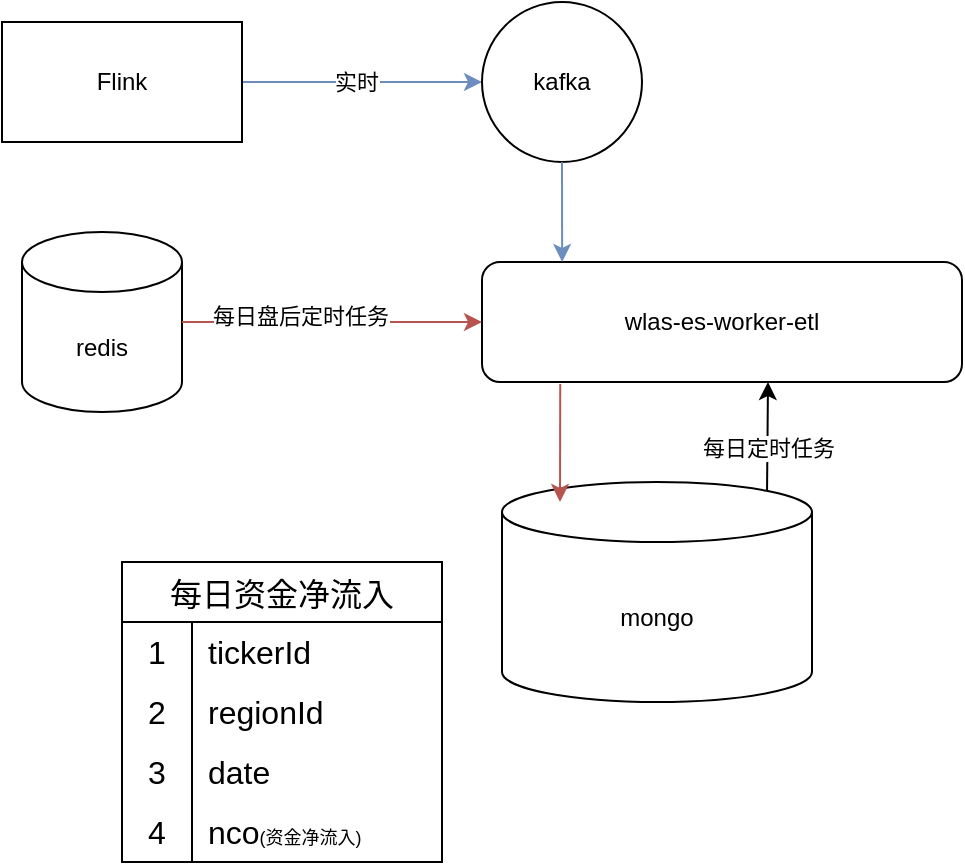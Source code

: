 <mxfile version="20.8.5" type="github" pages="2">
  <diagram id="C5RBs43oDa-KdzZeNtuy" name="Page-1">
    <mxGraphModel dx="867" dy="458" grid="1" gridSize="10" guides="1" tooltips="1" connect="1" arrows="1" fold="1" page="1" pageScale="1" pageWidth="827" pageHeight="1169" math="0" shadow="0">
      <root>
        <mxCell id="WIyWlLk6GJQsqaUBKTNV-0" />
        <mxCell id="WIyWlLk6GJQsqaUBKTNV-1" parent="WIyWlLk6GJQsqaUBKTNV-0" />
        <mxCell id="0sK6oK3GfoSKicFpAwXB-0" value="mongo" style="shape=cylinder3;whiteSpace=wrap;html=1;boundedLbl=1;backgroundOutline=1;size=15;" vertex="1" parent="WIyWlLk6GJQsqaUBKTNV-1">
          <mxGeometry x="250" y="340" width="155" height="110" as="geometry" />
        </mxCell>
        <mxCell id="0sK6oK3GfoSKicFpAwXB-8" value="" style="edgeStyle=orthogonalEdgeStyle;rounded=0;orthogonalLoop=1;jettySize=auto;html=1;fillColor=#dae8fc;strokeColor=#6c8ebf;" edge="1" parent="WIyWlLk6GJQsqaUBKTNV-1" source="0sK6oK3GfoSKicFpAwXB-1" target="0sK6oK3GfoSKicFpAwXB-7">
          <mxGeometry relative="1" as="geometry" />
        </mxCell>
        <mxCell id="0sK6oK3GfoSKicFpAwXB-33" value="实时" style="edgeLabel;html=1;align=center;verticalAlign=middle;resizable=0;points=[];" vertex="1" connectable="0" parent="0sK6oK3GfoSKicFpAwXB-8">
          <mxGeometry x="-0.056" relative="1" as="geometry">
            <mxPoint as="offset" />
          </mxGeometry>
        </mxCell>
        <mxCell id="0sK6oK3GfoSKicFpAwXB-1" value="Flink" style="rounded=0;whiteSpace=wrap;html=1;" vertex="1" parent="WIyWlLk6GJQsqaUBKTNV-1">
          <mxGeometry y="110" width="120" height="60" as="geometry" />
        </mxCell>
        <mxCell id="0sK6oK3GfoSKicFpAwXB-7" value="kafka" style="ellipse;whiteSpace=wrap;html=1;aspect=fixed;" vertex="1" parent="WIyWlLk6GJQsqaUBKTNV-1">
          <mxGeometry x="240" y="100" width="80" height="80" as="geometry" />
        </mxCell>
        <mxCell id="0sK6oK3GfoSKicFpAwXB-9" value="wlas-es-worker-etl" style="rounded=1;whiteSpace=wrap;html=1;" vertex="1" parent="WIyWlLk6GJQsqaUBKTNV-1">
          <mxGeometry x="240" y="230" width="240" height="60" as="geometry" />
        </mxCell>
        <mxCell id="0sK6oK3GfoSKicFpAwXB-23" value="" style="endArrow=classic;html=1;rounded=0;exitX=0.5;exitY=1;exitDx=0;exitDy=0;entryX=0.167;entryY=0;entryDx=0;entryDy=0;entryPerimeter=0;fillColor=#dae8fc;strokeColor=#6c8ebf;" edge="1" parent="WIyWlLk6GJQsqaUBKTNV-1" source="0sK6oK3GfoSKicFpAwXB-7" target="0sK6oK3GfoSKicFpAwXB-9">
          <mxGeometry width="50" height="50" relative="1" as="geometry">
            <mxPoint x="350" y="360" as="sourcePoint" />
            <mxPoint x="400" y="310" as="targetPoint" />
          </mxGeometry>
        </mxCell>
        <mxCell id="0sK6oK3GfoSKicFpAwXB-24" value="" style="endArrow=classic;html=1;rounded=0;exitX=0.163;exitY=1.017;exitDx=0;exitDy=0;exitPerimeter=0;fillColor=#f8cecc;strokeColor=#b85450;" edge="1" parent="WIyWlLk6GJQsqaUBKTNV-1" source="0sK6oK3GfoSKicFpAwXB-9">
          <mxGeometry width="50" height="50" relative="1" as="geometry">
            <mxPoint x="350" y="360" as="sourcePoint" />
            <mxPoint x="279" y="350" as="targetPoint" />
          </mxGeometry>
        </mxCell>
        <mxCell id="0sK6oK3GfoSKicFpAwXB-26" value="" style="endArrow=classic;html=1;rounded=0;exitX=0.855;exitY=0;exitDx=0;exitDy=4.35;exitPerimeter=0;" edge="1" parent="WIyWlLk6GJQsqaUBKTNV-1" source="0sK6oK3GfoSKicFpAwXB-0">
          <mxGeometry width="50" height="50" relative="1" as="geometry">
            <mxPoint x="350" y="360" as="sourcePoint" />
            <mxPoint x="383" y="290" as="targetPoint" />
          </mxGeometry>
        </mxCell>
        <mxCell id="0sK6oK3GfoSKicFpAwXB-27" value="每日定时任务" style="edgeLabel;html=1;align=center;verticalAlign=middle;resizable=0;points=[];" vertex="1" connectable="0" parent="0sK6oK3GfoSKicFpAwXB-26">
          <mxGeometry x="-0.207" relative="1" as="geometry">
            <mxPoint as="offset" />
          </mxGeometry>
        </mxCell>
        <mxCell id="0sK6oK3GfoSKicFpAwXB-30" value="redis" style="shape=cylinder3;whiteSpace=wrap;html=1;boundedLbl=1;backgroundOutline=1;size=15;labelBorderColor=none;" vertex="1" parent="WIyWlLk6GJQsqaUBKTNV-1">
          <mxGeometry x="10" y="215" width="80" height="90" as="geometry" />
        </mxCell>
        <mxCell id="0sK6oK3GfoSKicFpAwXB-31" value="" style="endArrow=classic;html=1;rounded=0;exitX=1;exitY=0.5;exitDx=0;exitDy=0;exitPerimeter=0;entryX=0;entryY=0.5;entryDx=0;entryDy=0;fillColor=#f8cecc;strokeColor=#b85450;" edge="1" parent="WIyWlLk6GJQsqaUBKTNV-1" source="0sK6oK3GfoSKicFpAwXB-30" target="0sK6oK3GfoSKicFpAwXB-9">
          <mxGeometry width="50" height="50" relative="1" as="geometry">
            <mxPoint x="170" y="300" as="sourcePoint" />
            <mxPoint x="220" y="250" as="targetPoint" />
          </mxGeometry>
        </mxCell>
        <mxCell id="0sK6oK3GfoSKicFpAwXB-32" value="每日盘后定时任务" style="edgeLabel;html=1;align=center;verticalAlign=middle;resizable=0;points=[];" vertex="1" connectable="0" parent="0sK6oK3GfoSKicFpAwXB-31">
          <mxGeometry x="-0.213" y="3" relative="1" as="geometry">
            <mxPoint as="offset" />
          </mxGeometry>
        </mxCell>
        <mxCell id="0sK6oK3GfoSKicFpAwXB-110" value="每日资金净流入" style="shape=table;startSize=30;container=1;collapsible=0;childLayout=tableLayout;fixedRows=1;rowLines=0;fontStyle=0;strokeColor=default;fontSize=16;labelBorderColor=none;" vertex="1" parent="WIyWlLk6GJQsqaUBKTNV-1">
          <mxGeometry x="60" y="380" width="160" height="150" as="geometry" />
        </mxCell>
        <mxCell id="0sK6oK3GfoSKicFpAwXB-111" value="" style="shape=tableRow;horizontal=0;startSize=0;swimlaneHead=0;swimlaneBody=0;top=0;left=0;bottom=0;right=0;collapsible=0;dropTarget=0;fillColor=none;points=[[0,0.5],[1,0.5]];portConstraint=eastwest;strokeColor=inherit;fontSize=16;labelBorderColor=none;" vertex="1" parent="0sK6oK3GfoSKicFpAwXB-110">
          <mxGeometry y="30" width="160" height="30" as="geometry" />
        </mxCell>
        <mxCell id="0sK6oK3GfoSKicFpAwXB-112" value="1" style="shape=partialRectangle;html=1;whiteSpace=wrap;connectable=0;fillColor=none;top=0;left=0;bottom=0;right=0;overflow=hidden;pointerEvents=1;strokeColor=inherit;fontSize=16;labelBorderColor=none;" vertex="1" parent="0sK6oK3GfoSKicFpAwXB-111">
          <mxGeometry width="35" height="30" as="geometry">
            <mxRectangle width="35" height="30" as="alternateBounds" />
          </mxGeometry>
        </mxCell>
        <mxCell id="0sK6oK3GfoSKicFpAwXB-113" value="tickerId" style="shape=partialRectangle;html=1;whiteSpace=wrap;connectable=0;fillColor=none;top=0;left=0;bottom=0;right=0;align=left;spacingLeft=6;overflow=hidden;strokeColor=inherit;fontSize=16;labelBorderColor=none;" vertex="1" parent="0sK6oK3GfoSKicFpAwXB-111">
          <mxGeometry x="35" width="125" height="30" as="geometry">
            <mxRectangle width="125" height="30" as="alternateBounds" />
          </mxGeometry>
        </mxCell>
        <mxCell id="0sK6oK3GfoSKicFpAwXB-114" value="" style="shape=tableRow;horizontal=0;startSize=0;swimlaneHead=0;swimlaneBody=0;top=0;left=0;bottom=0;right=0;collapsible=0;dropTarget=0;fillColor=none;points=[[0,0.5],[1,0.5]];portConstraint=eastwest;strokeColor=inherit;fontSize=16;labelBorderColor=none;" vertex="1" parent="0sK6oK3GfoSKicFpAwXB-110">
          <mxGeometry y="60" width="160" height="30" as="geometry" />
        </mxCell>
        <mxCell id="0sK6oK3GfoSKicFpAwXB-115" value="2" style="shape=partialRectangle;html=1;whiteSpace=wrap;connectable=0;fillColor=none;top=0;left=0;bottom=0;right=0;overflow=hidden;strokeColor=inherit;fontSize=16;labelBorderColor=none;" vertex="1" parent="0sK6oK3GfoSKicFpAwXB-114">
          <mxGeometry width="35" height="30" as="geometry">
            <mxRectangle width="35" height="30" as="alternateBounds" />
          </mxGeometry>
        </mxCell>
        <mxCell id="0sK6oK3GfoSKicFpAwXB-116" value="regionId" style="shape=partialRectangle;html=1;whiteSpace=wrap;connectable=0;fillColor=none;top=0;left=0;bottom=0;right=0;align=left;spacingLeft=6;overflow=hidden;strokeColor=inherit;fontSize=16;labelBorderColor=none;" vertex="1" parent="0sK6oK3GfoSKicFpAwXB-114">
          <mxGeometry x="35" width="125" height="30" as="geometry">
            <mxRectangle width="125" height="30" as="alternateBounds" />
          </mxGeometry>
        </mxCell>
        <mxCell id="0sK6oK3GfoSKicFpAwXB-117" value="" style="shape=tableRow;horizontal=0;startSize=0;swimlaneHead=0;swimlaneBody=0;top=0;left=0;bottom=0;right=0;collapsible=0;dropTarget=0;fillColor=none;points=[[0,0.5],[1,0.5]];portConstraint=eastwest;strokeColor=inherit;fontSize=16;labelBorderColor=none;" vertex="1" parent="0sK6oK3GfoSKicFpAwXB-110">
          <mxGeometry y="90" width="160" height="30" as="geometry" />
        </mxCell>
        <mxCell id="0sK6oK3GfoSKicFpAwXB-118" value="3" style="shape=partialRectangle;html=1;whiteSpace=wrap;connectable=0;fillColor=none;top=0;left=0;bottom=0;right=0;overflow=hidden;strokeColor=inherit;fontSize=16;labelBorderColor=none;" vertex="1" parent="0sK6oK3GfoSKicFpAwXB-117">
          <mxGeometry width="35" height="30" as="geometry">
            <mxRectangle width="35" height="30" as="alternateBounds" />
          </mxGeometry>
        </mxCell>
        <mxCell id="0sK6oK3GfoSKicFpAwXB-119" value="date" style="shape=partialRectangle;html=1;whiteSpace=wrap;connectable=0;fillColor=none;top=0;left=0;bottom=0;right=0;align=left;spacingLeft=6;overflow=hidden;strokeColor=inherit;fontSize=16;labelBorderColor=none;" vertex="1" parent="0sK6oK3GfoSKicFpAwXB-117">
          <mxGeometry x="35" width="125" height="30" as="geometry">
            <mxRectangle width="125" height="30" as="alternateBounds" />
          </mxGeometry>
        </mxCell>
        <mxCell id="0sK6oK3GfoSKicFpAwXB-120" style="shape=tableRow;horizontal=0;startSize=0;swimlaneHead=0;swimlaneBody=0;top=0;left=0;bottom=0;right=0;collapsible=0;dropTarget=0;fillColor=none;points=[[0,0.5],[1,0.5]];portConstraint=eastwest;strokeColor=inherit;fontSize=16;labelBorderColor=none;" vertex="1" parent="0sK6oK3GfoSKicFpAwXB-110">
          <mxGeometry y="120" width="160" height="30" as="geometry" />
        </mxCell>
        <mxCell id="0sK6oK3GfoSKicFpAwXB-121" value="4" style="shape=partialRectangle;html=1;whiteSpace=wrap;connectable=0;fillColor=none;top=0;left=0;bottom=0;right=0;overflow=hidden;strokeColor=inherit;fontSize=16;labelBorderColor=none;" vertex="1" parent="0sK6oK3GfoSKicFpAwXB-120">
          <mxGeometry width="35" height="30" as="geometry">
            <mxRectangle width="35" height="30" as="alternateBounds" />
          </mxGeometry>
        </mxCell>
        <mxCell id="0sK6oK3GfoSKicFpAwXB-122" value="nco&lt;font style=&quot;font-size: 9px;&quot;&gt;(资金净流入)&lt;/font&gt;" style="shape=partialRectangle;html=1;whiteSpace=wrap;connectable=0;fillColor=none;top=0;left=0;bottom=0;right=0;align=left;spacingLeft=6;overflow=hidden;strokeColor=inherit;fontSize=16;labelBorderColor=none;" vertex="1" parent="0sK6oK3GfoSKicFpAwXB-120">
          <mxGeometry x="35" width="125" height="30" as="geometry">
            <mxRectangle width="125" height="30" as="alternateBounds" />
          </mxGeometry>
        </mxCell>
      </root>
    </mxGraphModel>
  </diagram>
  <diagram id="wjvMj9Nch7RKc-PUQ0W6" name="第 2 页">
    <mxGraphModel dx="728" dy="377" grid="1" gridSize="10" guides="1" tooltips="1" connect="1" arrows="1" fold="1" page="1" pageScale="1" pageWidth="827" pageHeight="1169" math="0" shadow="0">
      <root>
        <mxCell id="0" />
        <mxCell id="1" parent="0" />
        <mxCell id="RfKFc-p_H9gRxyAXx0Jz-1" value="" style="rounded=0;whiteSpace=wrap;html=1;" vertex="1" parent="1">
          <mxGeometry x="39" y="170" width="750" height="420" as="geometry" />
        </mxCell>
        <mxCell id="RfKFc-p_H9gRxyAXx0Jz-2" value="" style="rounded=1;whiteSpace=wrap;html=1;" vertex="1" parent="1">
          <mxGeometry x="99" y="230" width="470" height="190" as="geometry" />
        </mxCell>
        <mxCell id="RfKFc-p_H9gRxyAXx0Jz-3" value="" style="rounded=1;whiteSpace=wrap;html=1;" vertex="1" parent="1">
          <mxGeometry x="629" y="245" width="140" height="100" as="geometry" />
        </mxCell>
        <mxCell id="RfKFc-p_H9gRxyAXx0Jz-4" value="&lt;font style=&quot;font-size: 24px&quot;&gt;&lt;b&gt;office平台&lt;/b&gt;&lt;/font&gt;" style="text;html=1;strokeColor=none;fillColor=none;align=center;verticalAlign=middle;whiteSpace=wrap;rounded=0;" vertex="1" parent="1">
          <mxGeometry x="49" y="560" width="116" height="30" as="geometry" />
        </mxCell>
        <mxCell id="RfKFc-p_H9gRxyAXx0Jz-5" value="&lt;font style=&quot;font-size: 18px&quot;&gt;DC数据平台&lt;/font&gt;&amp;nbsp;" style="text;html=1;strokeColor=none;fillColor=none;align=center;verticalAlign=middle;whiteSpace=wrap;rounded=0;fontFamily=Helvetica;fontSize=24;" vertex="1" parent="1">
          <mxGeometry x="91.5" y="380" width="155" height="30" as="geometry" />
        </mxCell>
        <mxCell id="RfKFc-p_H9gRxyAXx0Jz-6" value="&lt;font style=&quot;font-size: 14px&quot;&gt;quotes-opration-alert&lt;/font&gt;" style="text;html=1;strokeColor=none;fillColor=none;align=center;verticalAlign=middle;whiteSpace=wrap;rounded=0;fontFamily=Helvetica;fontSize=18;" vertex="1" parent="1">
          <mxGeometry x="629" y="290" width="140" height="30" as="geometry" />
        </mxCell>
        <mxCell id="RfKFc-p_H9gRxyAXx0Jz-7" value="" style="edgeStyle=orthogonalEdgeStyle;rounded=0;orthogonalLoop=1;jettySize=auto;html=1;fontFamily=Helvetica;fontSize=18;" edge="1" parent="1" source="RfKFc-p_H9gRxyAXx0Jz-9" target="RfKFc-p_H9gRxyAXx0Jz-15">
          <mxGeometry relative="1" as="geometry" />
        </mxCell>
        <mxCell id="RfKFc-p_H9gRxyAXx0Jz-8" value="&lt;font style=&quot;font-size: 12px&quot;&gt;trigger&lt;/font&gt;" style="edgeLabel;html=1;align=center;verticalAlign=middle;resizable=0;points=[];fontSize=18;fontFamily=Helvetica;" vertex="1" connectable="0" parent="RfKFc-p_H9gRxyAXx0Jz-7">
          <mxGeometry x="-0.08" relative="1" as="geometry">
            <mxPoint as="offset" />
          </mxGeometry>
        </mxCell>
        <mxCell id="RfKFc-p_H9gRxyAXx0Jz-9" value="调度中心" style="rounded=1;whiteSpace=wrap;html=1;fontFamily=Helvetica;fontSize=18;" vertex="1" parent="1">
          <mxGeometry x="119" y="270" width="100" height="50" as="geometry" />
        </mxCell>
        <mxCell id="RfKFc-p_H9gRxyAXx0Jz-10" value="Hive" style="shape=cylinder3;whiteSpace=wrap;html=1;boundedLbl=1;backgroundOutline=1;size=15;fontFamily=Helvetica;fontSize=18;" vertex="1" parent="1">
          <mxGeometry x="270" y="460" width="86" height="90" as="geometry" />
        </mxCell>
        <mxCell id="RfKFc-p_H9gRxyAXx0Jz-11" style="edgeStyle=orthogonalEdgeStyle;rounded=0;orthogonalLoop=1;jettySize=auto;html=1;exitX=0.25;exitY=1;exitDx=0;exitDy=0;fontFamily=Helvetica;fontSize=12;entryX=0.5;entryY=0;entryDx=0;entryDy=0;entryPerimeter=0;" edge="1" parent="1" source="RfKFc-p_H9gRxyAXx0Jz-15" target="RfKFc-p_H9gRxyAXx0Jz-10">
          <mxGeometry relative="1" as="geometry" />
        </mxCell>
        <mxCell id="RfKFc-p_H9gRxyAXx0Jz-12" value="查询用户集" style="edgeLabel;html=1;align=center;verticalAlign=middle;resizable=0;points=[];fontSize=12;fontFamily=Helvetica;" vertex="1" connectable="0" parent="RfKFc-p_H9gRxyAXx0Jz-11">
          <mxGeometry x="0.017" y="-2" relative="1" as="geometry">
            <mxPoint as="offset" />
          </mxGeometry>
        </mxCell>
        <mxCell id="RfKFc-p_H9gRxyAXx0Jz-13" value="" style="edgeStyle=orthogonalEdgeStyle;rounded=0;orthogonalLoop=1;jettySize=auto;html=1;fontFamily=Helvetica;fontSize=12;" edge="1" parent="1" source="RfKFc-p_H9gRxyAXx0Jz-15" target="RfKFc-p_H9gRxyAXx0Jz-21">
          <mxGeometry relative="1" as="geometry" />
        </mxCell>
        <mxCell id="RfKFc-p_H9gRxyAXx0Jz-14" value="父子triiger" style="edgeLabel;html=1;align=center;verticalAlign=middle;resizable=0;points=[];fontSize=12;fontFamily=Helvetica;" vertex="1" connectable="0" parent="RfKFc-p_H9gRxyAXx0Jz-13">
          <mxGeometry x="-0.12" y="3" relative="1" as="geometry">
            <mxPoint as="offset" />
          </mxGeometry>
        </mxCell>
        <mxCell id="RfKFc-p_H9gRxyAXx0Jz-15" value="query任务" style="rounded=1;whiteSpace=wrap;html=1;fontFamily=Helvetica;fontSize=18;" vertex="1" parent="1">
          <mxGeometry x="289" y="270" width="100" height="50" as="geometry" />
        </mxCell>
        <mxCell id="RfKFc-p_H9gRxyAXx0Jz-16" value="MySQL" style="shape=cylinder3;whiteSpace=wrap;html=1;boundedLbl=1;backgroundOutline=1;size=15;fontFamily=Helvetica;fontSize=18;" vertex="1" parent="1">
          <mxGeometry x="439" y="460" width="120" height="90" as="geometry" />
        </mxCell>
        <mxCell id="RfKFc-p_H9gRxyAXx0Jz-17" value="" style="endArrow=classic;html=1;rounded=0;fontFamily=Helvetica;fontSize=12;entryX=0.145;entryY=0;entryDx=0;entryDy=4.35;entryPerimeter=0;exitX=0.89;exitY=0.98;exitDx=0;exitDy=0;exitPerimeter=0;" edge="1" parent="1" source="RfKFc-p_H9gRxyAXx0Jz-15" target="RfKFc-p_H9gRxyAXx0Jz-16">
          <mxGeometry width="50" height="50" relative="1" as="geometry">
            <mxPoint x="389" y="430" as="sourcePoint" />
            <mxPoint x="439" y="380" as="targetPoint" />
          </mxGeometry>
        </mxCell>
        <mxCell id="RfKFc-p_H9gRxyAXx0Jz-18" value="存储用户" style="edgeLabel;html=1;align=center;verticalAlign=middle;resizable=0;points=[];fontSize=12;fontFamily=Helvetica;" vertex="1" connectable="0" parent="RfKFc-p_H9gRxyAXx0Jz-17">
          <mxGeometry x="-0.149" relative="1" as="geometry">
            <mxPoint as="offset" />
          </mxGeometry>
        </mxCell>
        <mxCell id="RfKFc-p_H9gRxyAXx0Jz-19" value="" style="edgeStyle=orthogonalEdgeStyle;rounded=0;orthogonalLoop=1;jettySize=auto;html=1;fontFamily=Helvetica;fontSize=12;entryX=0;entryY=0.5;entryDx=0;entryDy=0;" edge="1" parent="1" source="RfKFc-p_H9gRxyAXx0Jz-21" target="RfKFc-p_H9gRxyAXx0Jz-3">
          <mxGeometry relative="1" as="geometry" />
        </mxCell>
        <mxCell id="RfKFc-p_H9gRxyAXx0Jz-20" value="&lt;font style=&quot;font-size: 14px&quot;&gt;call&lt;/font&gt;" style="edgeLabel;html=1;align=center;verticalAlign=middle;resizable=0;points=[];fontSize=12;fontFamily=Helvetica;" vertex="1" connectable="0" parent="RfKFc-p_H9gRxyAXx0Jz-19">
          <mxGeometry x="0.343" y="4" relative="1" as="geometry">
            <mxPoint as="offset" />
          </mxGeometry>
        </mxCell>
        <mxCell id="RfKFc-p_H9gRxyAXx0Jz-21" value="通知任务" style="rounded=1;whiteSpace=wrap;html=1;fontFamily=Helvetica;fontSize=18;" vertex="1" parent="1">
          <mxGeometry x="459" y="270" width="100" height="50" as="geometry" />
        </mxCell>
        <mxCell id="RfKFc-p_H9gRxyAXx0Jz-22" value="" style="endArrow=classic;html=1;rounded=0;fontFamily=Helvetica;fontSize=12;entryX=0.5;entryY=1;entryDx=0;entryDy=0;exitX=0.855;exitY=0;exitDx=0;exitDy=4.35;exitPerimeter=0;" edge="1" parent="1" source="RfKFc-p_H9gRxyAXx0Jz-16" target="RfKFc-p_H9gRxyAXx0Jz-3">
          <mxGeometry width="50" height="50" relative="1" as="geometry">
            <mxPoint x="449" y="400" as="sourcePoint" />
            <mxPoint x="499" y="350" as="targetPoint" />
          </mxGeometry>
        </mxCell>
        <mxCell id="RfKFc-p_H9gRxyAXx0Jz-23" value="查询用户集" style="edgeLabel;html=1;align=center;verticalAlign=middle;resizable=0;points=[];fontSize=12;fontFamily=Helvetica;" vertex="1" connectable="0" parent="RfKFc-p_H9gRxyAXx0Jz-22">
          <mxGeometry x="0.198" y="-4" relative="1" as="geometry">
            <mxPoint as="offset" />
          </mxGeometry>
        </mxCell>
        <mxCell id="RfKFc-p_H9gRxyAXx0Jz-24" value="user" style="shape=umlActor;verticalLabelPosition=bottom;verticalAlign=top;html=1;outlineConnect=0;fontFamily=Helvetica;fontSize=14;" vertex="1" parent="1">
          <mxGeometry x="680" y="50" width="30" height="60" as="geometry" />
        </mxCell>
        <mxCell id="RfKFc-p_H9gRxyAXx0Jz-25" value="" style="endArrow=classic;html=1;rounded=0;fontFamily=Helvetica;fontSize=14;exitX=0.5;exitY=0;exitDx=0;exitDy=0;" edge="1" parent="1" source="RfKFc-p_H9gRxyAXx0Jz-3" target="RfKFc-p_H9gRxyAXx0Jz-24">
          <mxGeometry width="50" height="50" relative="1" as="geometry">
            <mxPoint x="670" y="240" as="sourcePoint" />
            <mxPoint x="720" y="190" as="targetPoint" />
          </mxGeometry>
        </mxCell>
        <mxCell id="RfKFc-p_H9gRxyAXx0Jz-26" value="Push &amp;amp; Email" style="edgeLabel;html=1;align=center;verticalAlign=middle;resizable=0;points=[];fontSize=14;fontFamily=Helvetica;" vertex="1" connectable="0" parent="RfKFc-p_H9gRxyAXx0Jz-25">
          <mxGeometry x="-0.311" y="1" relative="1" as="geometry">
            <mxPoint as="offset" />
          </mxGeometry>
        </mxCell>
      </root>
    </mxGraphModel>
  </diagram>
</mxfile>
